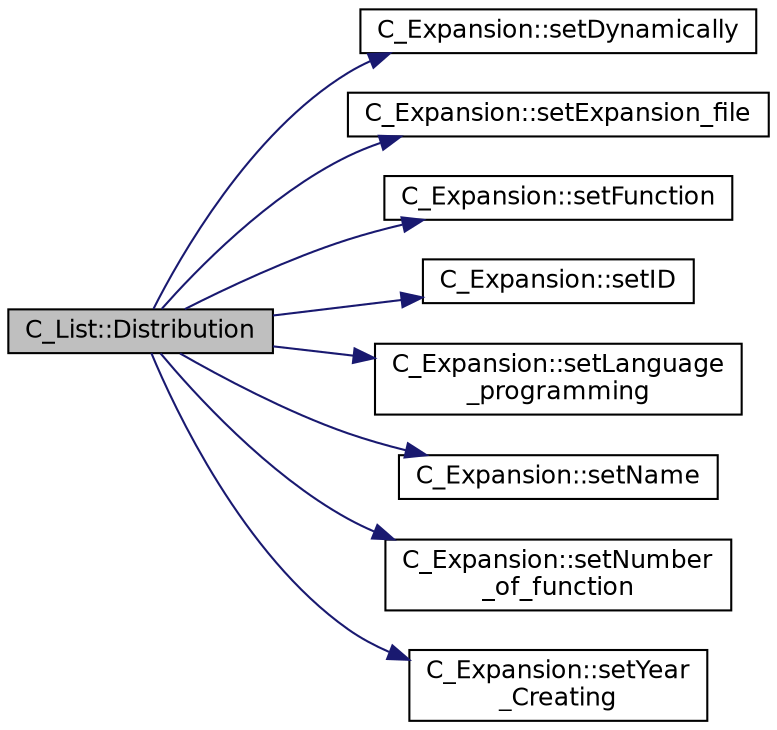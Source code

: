 digraph "C_List::Distribution"
{
 // LATEX_PDF_SIZE
  edge [fontname="Helvetica",fontsize="12",labelfontname="Helvetica",labelfontsize="12"];
  node [fontname="Helvetica",fontsize="12",shape=record];
  rankdir="LR";
  Node1 [label="C_List::Distribution",height=0.2,width=0.4,color="black", fillcolor="grey75", style="filled", fontcolor="black",tooltip="Оголошення методу створення обьекту із інформації зчитаної з файлу"];
  Node1 -> Node2 [color="midnightblue",fontsize="12",style="solid",fontname="Helvetica"];
  Node2 [label="C_Expansion::setDynamically",height=0.2,width=0.4,color="black", fillcolor="white", style="filled",URL="$class_c___expansion.html#aefc7d5be701d17a9c2cb8a68b9b2953e",tooltip=" "];
  Node1 -> Node3 [color="midnightblue",fontsize="12",style="solid",fontname="Helvetica"];
  Node3 [label="C_Expansion::setExpansion_file",height=0.2,width=0.4,color="black", fillcolor="white", style="filled",URL="$class_c___expansion.html#a3ef2086c8a05879c1688633962284bfb",tooltip=" "];
  Node1 -> Node4 [color="midnightblue",fontsize="12",style="solid",fontname="Helvetica"];
  Node4 [label="C_Expansion::setFunction",height=0.2,width=0.4,color="black", fillcolor="white", style="filled",URL="$class_c___expansion.html#a94652bff9cb6ac083d2b4e7761d21b04",tooltip=" "];
  Node1 -> Node5 [color="midnightblue",fontsize="12",style="solid",fontname="Helvetica"];
  Node5 [label="C_Expansion::setID",height=0.2,width=0.4,color="black", fillcolor="white", style="filled",URL="$class_c___expansion.html#a5ad19e87097825596dda14bdecdf3595",tooltip=" "];
  Node1 -> Node6 [color="midnightblue",fontsize="12",style="solid",fontname="Helvetica"];
  Node6 [label="C_Expansion::setLanguage\l_programming",height=0.2,width=0.4,color="black", fillcolor="white", style="filled",URL="$class_c___expansion.html#ab26c54ef83c3f722ccf3b4b50de713c3",tooltip=" "];
  Node1 -> Node7 [color="midnightblue",fontsize="12",style="solid",fontname="Helvetica"];
  Node7 [label="C_Expansion::setName",height=0.2,width=0.4,color="black", fillcolor="white", style="filled",URL="$class_c___expansion.html#afbba2e538692e4aba0d7169ee5880f42",tooltip=" "];
  Node1 -> Node8 [color="midnightblue",fontsize="12",style="solid",fontname="Helvetica"];
  Node8 [label="C_Expansion::setNumber\l_of_function",height=0.2,width=0.4,color="black", fillcolor="white", style="filled",URL="$class_c___expansion.html#a019c61c804285794336f3f363b5a0020",tooltip=" "];
  Node1 -> Node9 [color="midnightblue",fontsize="12",style="solid",fontname="Helvetica"];
  Node9 [label="C_Expansion::setYear\l_Creating",height=0.2,width=0.4,color="black", fillcolor="white", style="filled",URL="$class_c___expansion.html#abe47e51e51111dc989a1b0ba4bc3c0ef",tooltip=" "];
}
